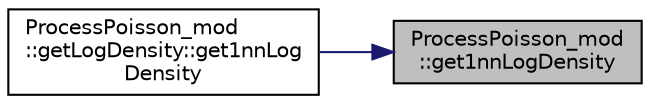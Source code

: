 digraph "ProcessPoisson_mod::get1nnLogDensity"
{
 // LATEX_PDF_SIZE
  edge [fontname="Helvetica",fontsize="10",labelfontname="Helvetica",labelfontsize="10"];
  node [fontname="Helvetica",fontsize="10",shape=record];
  rankdir="RL";
  Node1 [label="ProcessPoisson_mod\l::get1nnLogDensity",height=0.2,width=0.4,color="black", fillcolor="grey75", style="filled", fontcolor="black",tooltip="Return the natural log rate density logDensity form the input log of average nearest neighbor distanc..."];
  Node1 -> Node2 [dir="back",color="midnightblue",fontsize="10",style="solid",fontname="Helvetica"];
  Node2 [label="ProcessPoisson_mod\l::getLogDensity::get1nnLog\lDensity",height=0.2,width=0.4,color="black", fillcolor="white", style="filled",URL="$interfaceProcessPoisson__mod_1_1getLogDensity.html#a618a9c79d06694d3d58101d6d20b0696",tooltip="Return the natural log rate density logDensity form the input log of average nearest neighbor distanc..."];
}
